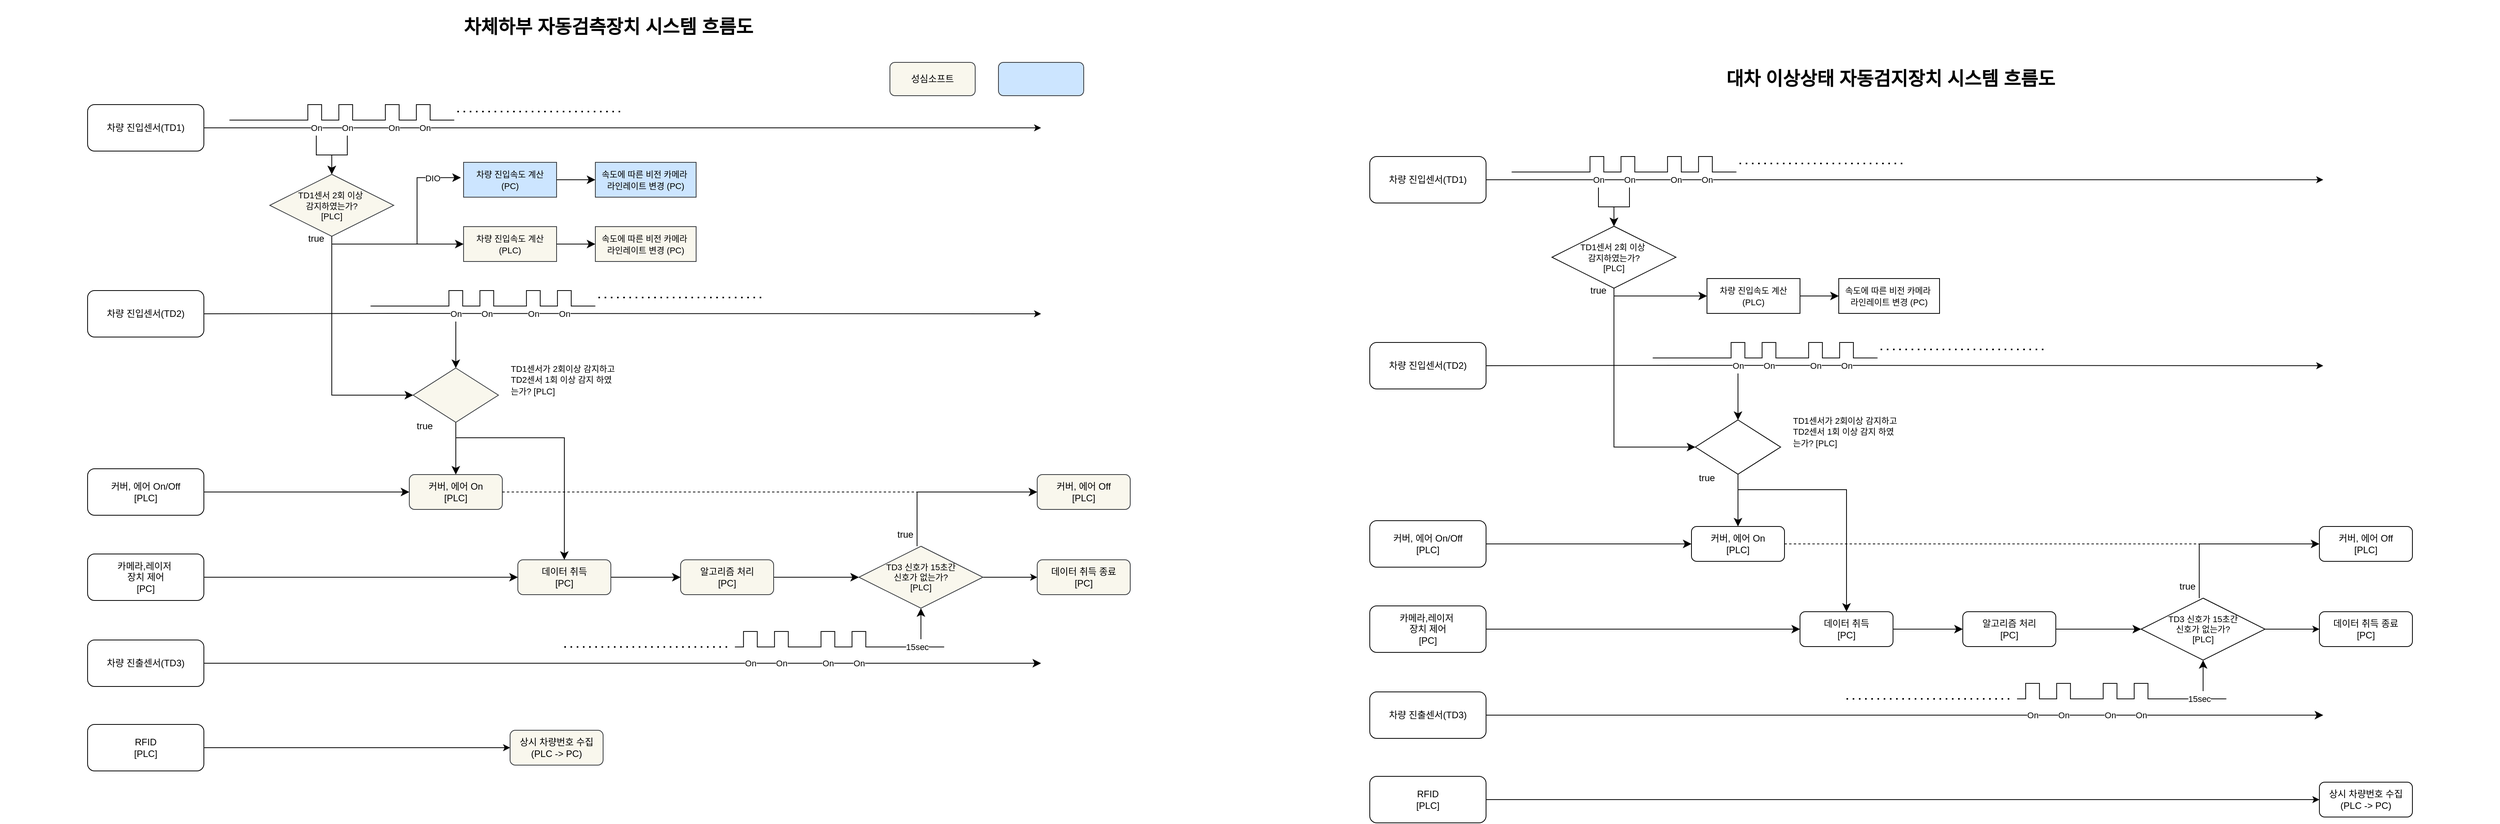 <mxfile version="24.1.0" type="github">
  <diagram id="C5RBs43oDa-KdzZeNtuy" name="Page-1">
    <mxGraphModel dx="4097" dy="2131" grid="1" gridSize="10" guides="1" tooltips="1" connect="1" arrows="1" fold="1" page="1" pageScale="1" pageWidth="1654" pageHeight="1169" math="0" shadow="0">
      <root>
        <mxCell id="WIyWlLk6GJQsqaUBKTNV-0" />
        <mxCell id="WIyWlLk6GJQsqaUBKTNV-1" parent="WIyWlLk6GJQsqaUBKTNV-0" />
        <mxCell id="d-SfqXELiStaK_II9taB-17" value="" style="endArrow=classic;html=1;rounded=0;exitX=1;exitY=0.5;exitDx=0;exitDy=0;" parent="WIyWlLk6GJQsqaUBKTNV-1" source="WIyWlLk6GJQsqaUBKTNV-3" edge="1">
          <mxGeometry relative="1" as="geometry">
            <mxPoint x="320" y="175" as="sourcePoint" />
            <mxPoint x="1385" y="185" as="targetPoint" />
            <Array as="points">
              <mxPoint x="540" y="185" />
            </Array>
          </mxGeometry>
        </mxCell>
        <mxCell id="d-SfqXELiStaK_II9taB-18" value="On" style="edgeLabel;resizable=0;html=1;;align=center;verticalAlign=middle;" parent="d-SfqXELiStaK_II9taB-17" connectable="0" vertex="1">
          <mxGeometry relative="1" as="geometry">
            <mxPoint x="-395" as="offset" />
          </mxGeometry>
        </mxCell>
        <mxCell id="od7EJ2l3Azk4Jus7VTNN-4" value="" style="pointerEvents=1;verticalLabelPosition=bottom;shadow=0;dashed=0;align=center;html=1;verticalAlign=top;shape=mxgraph.electrical.waveforms.pulse_1;" parent="WIyWlLk6GJQsqaUBKTNV-1" vertex="1">
          <mxGeometry x="428" y="155" width="40" height="20" as="geometry" />
        </mxCell>
        <mxCell id="od7EJ2l3Azk4Jus7VTNN-10" value="" style="pointerEvents=1;verticalLabelPosition=bottom;shadow=0;dashed=0;align=center;html=1;verticalAlign=top;shape=mxgraph.electrical.waveforms.pulse_1;" parent="WIyWlLk6GJQsqaUBKTNV-1" vertex="1">
          <mxGeometry x="468" y="155" width="40" height="20" as="geometry" />
        </mxCell>
        <mxCell id="od7EJ2l3Azk4Jus7VTNN-11" value="" style="pointerEvents=1;verticalLabelPosition=bottom;shadow=0;dashed=0;align=center;html=1;verticalAlign=top;shape=mxgraph.electrical.waveforms.pulse_1;" parent="WIyWlLk6GJQsqaUBKTNV-1" vertex="1">
          <mxGeometry x="528" y="155" width="40" height="20" as="geometry" />
        </mxCell>
        <mxCell id="od7EJ2l3Azk4Jus7VTNN-13" value="" style="endArrow=none;html=1;strokeWidth=1;rounded=0;" parent="WIyWlLk6GJQsqaUBKTNV-1" edge="1">
          <mxGeometry width="100" relative="1" as="geometry">
            <mxPoint x="508" y="175" as="sourcePoint" />
            <mxPoint x="528" y="175" as="targetPoint" />
          </mxGeometry>
        </mxCell>
        <mxCell id="od7EJ2l3Azk4Jus7VTNN-17" value="" style="pointerEvents=1;verticalLabelPosition=bottom;shadow=0;dashed=0;align=center;html=1;verticalAlign=top;shape=mxgraph.electrical.waveforms.pulse_1;" parent="WIyWlLk6GJQsqaUBKTNV-1" vertex="1">
          <mxGeometry x="568" y="155" width="40" height="20" as="geometry" />
        </mxCell>
        <mxCell id="od7EJ2l3Azk4Jus7VTNN-23" value="" style="endArrow=none;html=1;strokeWidth=1;rounded=0;" parent="WIyWlLk6GJQsqaUBKTNV-1" edge="1">
          <mxGeometry width="100" relative="1" as="geometry">
            <mxPoint x="608" y="175" as="sourcePoint" />
            <mxPoint x="628" y="175" as="targetPoint" />
          </mxGeometry>
        </mxCell>
        <mxCell id="od7EJ2l3Azk4Jus7VTNN-32" value="" style="endArrow=none;dashed=1;html=1;dashPattern=1 3;strokeWidth=2;rounded=0;" parent="WIyWlLk6GJQsqaUBKTNV-1" edge="1">
          <mxGeometry width="50" height="50" relative="1" as="geometry">
            <mxPoint x="632" y="164.05" as="sourcePoint" />
            <mxPoint x="842" y="164.05" as="targetPoint" />
          </mxGeometry>
        </mxCell>
        <mxCell id="od7EJ2l3Azk4Jus7VTNN-38" value="" style="endArrow=none;html=1;strokeWidth=1;rounded=0;" parent="WIyWlLk6GJQsqaUBKTNV-1" edge="1">
          <mxGeometry width="100" relative="1" as="geometry">
            <mxPoint x="338" y="175" as="sourcePoint" />
            <mxPoint x="428" y="175" as="targetPoint" />
          </mxGeometry>
        </mxCell>
        <mxCell id="od7EJ2l3Azk4Jus7VTNN-60" value="On" style="edgeLabel;resizable=0;html=1;;align=center;verticalAlign=middle;" parent="WIyWlLk6GJQsqaUBKTNV-1" connectable="0" vertex="1">
          <mxGeometry x="490.0" y="185" as="geometry" />
        </mxCell>
        <mxCell id="od7EJ2l3Azk4Jus7VTNN-70" value="" style="edgeStyle=elbowEdgeStyle;elbow=vertical;endArrow=classic;html=1;curved=0;rounded=0;endSize=8;startSize=8;entryX=0.5;entryY=0;entryDx=0;entryDy=0;" parent="WIyWlLk6GJQsqaUBKTNV-1" target="od7EJ2l3Azk4Jus7VTNN-61" edge="1">
          <mxGeometry width="50" height="50" relative="1" as="geometry">
            <mxPoint x="450" y="195" as="sourcePoint" />
            <mxPoint x="690" y="175" as="targetPoint" />
          </mxGeometry>
        </mxCell>
        <mxCell id="od7EJ2l3Azk4Jus7VTNN-75" value="" style="edgeStyle=elbowEdgeStyle;elbow=vertical;endArrow=classic;html=1;curved=0;rounded=0;endSize=8;startSize=8;entryX=0.5;entryY=0;entryDx=0;entryDy=0;" parent="WIyWlLk6GJQsqaUBKTNV-1" target="od7EJ2l3Azk4Jus7VTNN-61" edge="1">
          <mxGeometry width="50" height="50" relative="1" as="geometry">
            <mxPoint x="490" y="195" as="sourcePoint" />
            <mxPoint x="480" y="295" as="targetPoint" />
          </mxGeometry>
        </mxCell>
        <mxCell id="od7EJ2l3Azk4Jus7VTNN-61" value="&lt;font style=&quot;font-size: 11px;&quot;&gt;&lt;font style=&quot;font-size: 11px;&quot;&gt;TD1센서 2회 이상&lt;/font&gt;&lt;font style=&quot;font-size: 11px;&quot;&gt;&amp;nbsp;&lt;/font&gt;&lt;/font&gt;&lt;div style=&quot;font-size: 11px;&quot;&gt;&lt;font style=&quot;font-size: 11px;&quot;&gt;&lt;font style=&quot;font-size: 11px;&quot;&gt;감지하였는가?&lt;br&gt;[PLC]&lt;/font&gt;&lt;/font&gt;&lt;/div&gt;" style="rhombus;whiteSpace=wrap;html=1;fillColor=#f9f7ed;strokeColor=#36393d;" parent="WIyWlLk6GJQsqaUBKTNV-1" vertex="1">
          <mxGeometry x="390" y="245" width="160" height="80" as="geometry" />
        </mxCell>
        <mxCell id="od7EJ2l3Azk4Jus7VTNN-80" value="" style="edgeStyle=elbowEdgeStyle;elbow=horizontal;endArrow=classic;html=1;curved=0;rounded=0;endSize=8;startSize=8;exitX=0.5;exitY=1;exitDx=0;exitDy=0;entryX=0;entryY=0.5;entryDx=0;entryDy=0;" parent="WIyWlLk6GJQsqaUBKTNV-1" source="od7EJ2l3Azk4Jus7VTNN-61" target="od7EJ2l3Azk4Jus7VTNN-82" edge="1">
          <mxGeometry width="50" height="50" relative="1" as="geometry">
            <mxPoint x="465" y="325" as="sourcePoint" />
            <mxPoint x="530" y="535" as="targetPoint" />
            <Array as="points">
              <mxPoint x="470" y="365" />
            </Array>
          </mxGeometry>
        </mxCell>
        <mxCell id="aG1-ByMzvxCgiSfjzz7w-16" style="edgeStyle=none;curved=1;rounded=0;orthogonalLoop=1;jettySize=auto;html=1;entryX=0.5;entryY=0;entryDx=0;entryDy=0;fontSize=12;startSize=8;endSize=8;" parent="WIyWlLk6GJQsqaUBKTNV-1" source="od7EJ2l3Azk4Jus7VTNN-82" target="d-SfqXELiStaK_II9taB-22" edge="1">
          <mxGeometry relative="1" as="geometry" />
        </mxCell>
        <mxCell id="od7EJ2l3Azk4Jus7VTNN-82" value="" style="rhombus;whiteSpace=wrap;html=1;fontSize=11;fillColor=#f9f7ed;strokeColor=#36393d;" parent="WIyWlLk6GJQsqaUBKTNV-1" vertex="1">
          <mxGeometry x="575" y="495" width="110" height="70" as="geometry" />
        </mxCell>
        <mxCell id="od7EJ2l3Azk4Jus7VTNN-88" value="true" style="text;html=1;align=center;verticalAlign=middle;whiteSpace=wrap;rounded=0;" parent="WIyWlLk6GJQsqaUBKTNV-1" vertex="1">
          <mxGeometry x="420" y="312.5" width="60" height="30" as="geometry" />
        </mxCell>
        <mxCell id="aG1-ByMzvxCgiSfjzz7w-0" value="" style="endArrow=classic;html=1;rounded=0;fontSize=12;startSize=8;endSize=8;curved=1;entryX=0;entryY=0.5;entryDx=0;entryDy=0;" parent="WIyWlLk6GJQsqaUBKTNV-1" target="aG1-ByMzvxCgiSfjzz7w-1" edge="1">
          <mxGeometry width="50" height="50" relative="1" as="geometry">
            <mxPoint x="470" y="335" as="sourcePoint" />
            <mxPoint x="610" y="330" as="targetPoint" />
          </mxGeometry>
        </mxCell>
        <mxCell id="aG1-ByMzvxCgiSfjzz7w-1" value="&lt;font style=&quot;font-size: 11px;&quot;&gt;차량 진입속도 계산&lt;br&gt;(PLC)&lt;/font&gt;" style="rounded=0;whiteSpace=wrap;html=1;fillColor=#f9f7ed;strokeColor=#36393d;" parent="WIyWlLk6GJQsqaUBKTNV-1" vertex="1">
          <mxGeometry x="640" y="312.5" width="120" height="45" as="geometry" />
        </mxCell>
        <mxCell id="aG1-ByMzvxCgiSfjzz7w-6" value="" style="endArrow=classic;html=1;rounded=0;fontSize=12;startSize=8;endSize=8;curved=1;exitX=1;exitY=0.5;exitDx=0;exitDy=0;entryX=0;entryY=0.5;entryDx=0;entryDy=0;" parent="WIyWlLk6GJQsqaUBKTNV-1" source="aG1-ByMzvxCgiSfjzz7w-1" target="aG1-ByMzvxCgiSfjzz7w-7" edge="1">
          <mxGeometry width="50" height="50" relative="1" as="geometry">
            <mxPoint x="580" y="340" as="sourcePoint" />
            <mxPoint x="800" y="330" as="targetPoint" />
          </mxGeometry>
        </mxCell>
        <mxCell id="aG1-ByMzvxCgiSfjzz7w-7" value="&lt;font style=&quot;font-size: 11px;&quot;&gt;속도에 따른 비전 카메라&amp;nbsp;&lt;/font&gt;&lt;div&gt;&lt;font style=&quot;font-size: 11px;&quot;&gt;라인레이트 변경 (PC)&lt;/font&gt;&lt;/div&gt;" style="rounded=0;whiteSpace=wrap;html=1;fillColor=#f9f7ed;strokeColor=#36393d;" parent="WIyWlLk6GJQsqaUBKTNV-1" vertex="1">
          <mxGeometry x="810" y="312.5" width="130" height="45" as="geometry" />
        </mxCell>
        <mxCell id="aG1-ByMzvxCgiSfjzz7w-38" value="" style="edgeStyle=none;curved=1;rounded=0;orthogonalLoop=1;jettySize=auto;html=1;fontSize=12;startSize=8;endSize=8;" parent="WIyWlLk6GJQsqaUBKTNV-1" source="aG1-ByMzvxCgiSfjzz7w-30" target="aG1-ByMzvxCgiSfjzz7w-37" edge="1">
          <mxGeometry relative="1" as="geometry" />
        </mxCell>
        <mxCell id="aG1-ByMzvxCgiSfjzz7w-30" value="데이터 취득&lt;br&gt;[PC]" style="rounded=1;whiteSpace=wrap;html=1;fontSize=12;glass=0;strokeWidth=1;shadow=0;fillColor=#f9f7ed;strokeColor=#36393d;" parent="WIyWlLk6GJQsqaUBKTNV-1" vertex="1">
          <mxGeometry x="710" y="742.5" width="120" height="45" as="geometry" />
        </mxCell>
        <mxCell id="aG1-ByMzvxCgiSfjzz7w-31" value="" style="edgeStyle=none;curved=1;rounded=0;orthogonalLoop=1;jettySize=auto;html=1;fontSize=12;startSize=8;endSize=8;" parent="WIyWlLk6GJQsqaUBKTNV-1" source="aG1-ByMzvxCgiSfjzz7w-29" target="aG1-ByMzvxCgiSfjzz7w-30" edge="1">
          <mxGeometry relative="1" as="geometry" />
        </mxCell>
        <mxCell id="WIyWlLk6GJQsqaUBKTNV-3" value="차량 진입센서(TD1)" style="rounded=1;whiteSpace=wrap;html=1;fontSize=12;glass=0;strokeWidth=1;shadow=0;" parent="WIyWlLk6GJQsqaUBKTNV-1" vertex="1">
          <mxGeometry x="155" y="155" width="150" height="60" as="geometry" />
        </mxCell>
        <mxCell id="od7EJ2l3Azk4Jus7VTNN-0" value="차량 진입센서(TD2)" style="rounded=1;whiteSpace=wrap;html=1;fontSize=12;glass=0;strokeWidth=1;shadow=0;" parent="WIyWlLk6GJQsqaUBKTNV-1" vertex="1">
          <mxGeometry x="155" y="395" width="150" height="60" as="geometry" />
        </mxCell>
        <mxCell id="od7EJ2l3Azk4Jus7VTNN-36" value="" style="endArrow=classic;html=1;rounded=0;exitX=1;exitY=0.5;exitDx=0;exitDy=0;" parent="WIyWlLk6GJQsqaUBKTNV-1" edge="1" source="od7EJ2l3Azk4Jus7VTNN-0">
          <mxGeometry relative="1" as="geometry">
            <mxPoint x="310" y="425" as="sourcePoint" />
            <mxPoint x="1385" y="425" as="targetPoint" />
            <Array as="points">
              <mxPoint x="550" y="424.5" />
            </Array>
          </mxGeometry>
        </mxCell>
        <mxCell id="od7EJ2l3Azk4Jus7VTNN-37" value="On" style="edgeLabel;resizable=0;html=1;;align=center;verticalAlign=middle;" parent="od7EJ2l3Azk4Jus7VTNN-36" connectable="0" vertex="1">
          <mxGeometry relative="1" as="geometry">
            <mxPoint x="-215" as="offset" />
          </mxGeometry>
        </mxCell>
        <mxCell id="od7EJ2l3Azk4Jus7VTNN-47" value="" style="pointerEvents=1;verticalLabelPosition=bottom;shadow=0;dashed=0;align=center;html=1;verticalAlign=top;shape=mxgraph.electrical.waveforms.pulse_1;" parent="WIyWlLk6GJQsqaUBKTNV-1" vertex="1">
          <mxGeometry x="610" y="395" width="40" height="20" as="geometry" />
        </mxCell>
        <mxCell id="od7EJ2l3Azk4Jus7VTNN-48" value="" style="pointerEvents=1;verticalLabelPosition=bottom;shadow=0;dashed=0;align=center;html=1;verticalAlign=top;shape=mxgraph.electrical.waveforms.pulse_1;" parent="WIyWlLk6GJQsqaUBKTNV-1" vertex="1">
          <mxGeometry x="650" y="395" width="40" height="20" as="geometry" />
        </mxCell>
        <mxCell id="od7EJ2l3Azk4Jus7VTNN-49" value="" style="pointerEvents=1;verticalLabelPosition=bottom;shadow=0;dashed=0;align=center;html=1;verticalAlign=top;shape=mxgraph.electrical.waveforms.pulse_1;" parent="WIyWlLk6GJQsqaUBKTNV-1" vertex="1">
          <mxGeometry x="710" y="395" width="40" height="20" as="geometry" />
        </mxCell>
        <mxCell id="od7EJ2l3Azk4Jus7VTNN-50" value="" style="endArrow=none;html=1;strokeWidth=1;rounded=0;" parent="WIyWlLk6GJQsqaUBKTNV-1" edge="1">
          <mxGeometry width="100" relative="1" as="geometry">
            <mxPoint x="690" y="415" as="sourcePoint" />
            <mxPoint x="710" y="415" as="targetPoint" />
          </mxGeometry>
        </mxCell>
        <mxCell id="od7EJ2l3Azk4Jus7VTNN-51" value="" style="pointerEvents=1;verticalLabelPosition=bottom;shadow=0;dashed=0;align=center;html=1;verticalAlign=top;shape=mxgraph.electrical.waveforms.pulse_1;" parent="WIyWlLk6GJQsqaUBKTNV-1" vertex="1">
          <mxGeometry x="750" y="395" width="40" height="20" as="geometry" />
        </mxCell>
        <mxCell id="od7EJ2l3Azk4Jus7VTNN-52" value="" style="endArrow=none;html=1;strokeWidth=1;rounded=0;" parent="WIyWlLk6GJQsqaUBKTNV-1" edge="1">
          <mxGeometry width="100" relative="1" as="geometry">
            <mxPoint x="790" y="415" as="sourcePoint" />
            <mxPoint x="810" y="415" as="targetPoint" />
          </mxGeometry>
        </mxCell>
        <mxCell id="od7EJ2l3Azk4Jus7VTNN-53" value="" style="endArrow=none;dashed=1;html=1;dashPattern=1 3;strokeWidth=2;rounded=0;" parent="WIyWlLk6GJQsqaUBKTNV-1" edge="1">
          <mxGeometry width="50" height="50" relative="1" as="geometry">
            <mxPoint x="814" y="404.05" as="sourcePoint" />
            <mxPoint x="1024" y="404.05" as="targetPoint" />
          </mxGeometry>
        </mxCell>
        <mxCell id="aG1-ByMzvxCgiSfjzz7w-8" value="" style="endArrow=none;html=1;strokeWidth=1;rounded=0;" parent="WIyWlLk6GJQsqaUBKTNV-1" edge="1">
          <mxGeometry width="100" relative="1" as="geometry">
            <mxPoint x="520" y="415" as="sourcePoint" />
            <mxPoint x="610" y="415" as="targetPoint" />
          </mxGeometry>
        </mxCell>
        <mxCell id="aG1-ByMzvxCgiSfjzz7w-32" style="edgeStyle=none;curved=1;rounded=0;orthogonalLoop=1;jettySize=auto;html=1;exitX=0.5;exitY=0;exitDx=0;exitDy=0;fontSize=12;startSize=8;endSize=8;" parent="WIyWlLk6GJQsqaUBKTNV-1" source="od7EJ2l3Azk4Jus7VTNN-82" target="od7EJ2l3Azk4Jus7VTNN-82" edge="1">
          <mxGeometry relative="1" as="geometry" />
        </mxCell>
        <mxCell id="d-SfqXELiStaK_II9taB-22" value="커버, 에어 On&lt;div&gt;[PLC]&lt;/div&gt;" style="rounded=1;whiteSpace=wrap;html=1;fontSize=12;glass=0;strokeWidth=1;shadow=0;fillColor=#f9f7ed;strokeColor=#36393d;" parent="WIyWlLk6GJQsqaUBKTNV-1" vertex="1">
          <mxGeometry x="570" y="632.5" width="120" height="45" as="geometry" />
        </mxCell>
        <mxCell id="aG1-ByMzvxCgiSfjzz7w-27" style="edgeStyle=none;curved=1;rounded=0;orthogonalLoop=1;jettySize=auto;html=1;entryX=0;entryY=0.5;entryDx=0;entryDy=0;fontSize=12;startSize=8;endSize=8;" parent="WIyWlLk6GJQsqaUBKTNV-1" source="WIyWlLk6GJQsqaUBKTNV-11" target="d-SfqXELiStaK_II9taB-22" edge="1">
          <mxGeometry relative="1" as="geometry" />
        </mxCell>
        <mxCell id="WIyWlLk6GJQsqaUBKTNV-11" value="커버, 에어 On/Off&lt;br&gt;[PLC]" style="rounded=1;whiteSpace=wrap;html=1;fontSize=12;glass=0;strokeWidth=1;shadow=0;" parent="WIyWlLk6GJQsqaUBKTNV-1" vertex="1">
          <mxGeometry x="155" y="625" width="150" height="60" as="geometry" />
        </mxCell>
        <mxCell id="aG1-ByMzvxCgiSfjzz7w-28" value="true" style="text;html=1;align=center;verticalAlign=middle;whiteSpace=wrap;rounded=0;" parent="WIyWlLk6GJQsqaUBKTNV-1" vertex="1">
          <mxGeometry x="560" y="555" width="60" height="30" as="geometry" />
        </mxCell>
        <mxCell id="aG1-ByMzvxCgiSfjzz7w-29" value="카메라,레이저&amp;nbsp;&lt;div&gt;장치 제어&lt;br&gt;[PC]&lt;/div&gt;" style="rounded=1;whiteSpace=wrap;html=1;fontSize=12;glass=0;strokeWidth=1;shadow=0;" parent="WIyWlLk6GJQsqaUBKTNV-1" vertex="1">
          <mxGeometry x="155" y="735" width="150" height="60" as="geometry" />
        </mxCell>
        <mxCell id="d-SfqXELiStaK_II9taB-16" value="" style="edgeStyle=orthogonalEdgeStyle;rounded=0;orthogonalLoop=1;jettySize=auto;html=1;exitX=1;exitY=0.5;exitDx=0;exitDy=0;" parent="WIyWlLk6GJQsqaUBKTNV-1" source="d-SfqXELiStaK_II9taB-5" target="d-SfqXELiStaK_II9taB-15" edge="1">
          <mxGeometry relative="1" as="geometry" />
        </mxCell>
        <mxCell id="d-SfqXELiStaK_II9taB-5" value="RFID&lt;br&gt;[PLC]" style="rounded=1;whiteSpace=wrap;html=1;fontSize=12;glass=0;strokeWidth=1;shadow=0;" parent="WIyWlLk6GJQsqaUBKTNV-1" vertex="1">
          <mxGeometry x="155" y="955" width="150" height="60" as="geometry" />
        </mxCell>
        <mxCell id="d-SfqXELiStaK_II9taB-15" value="상시 차량번호 수집&lt;br&gt;(PLC -&amp;gt; PC)" style="rounded=1;whiteSpace=wrap;html=1;fontSize=12;glass=0;strokeWidth=1;shadow=0;fillColor=#f9f7ed;strokeColor=#36393d;" parent="WIyWlLk6GJQsqaUBKTNV-1" vertex="1">
          <mxGeometry x="700" y="962.5" width="120" height="45" as="geometry" />
        </mxCell>
        <mxCell id="aG1-ByMzvxCgiSfjzz7w-35" style="edgeStyle=none;curved=1;rounded=0;orthogonalLoop=1;jettySize=auto;html=1;entryX=0.5;entryY=0;entryDx=0;entryDy=0;fontSize=12;startSize=8;endSize=8;" parent="WIyWlLk6GJQsqaUBKTNV-1" target="od7EJ2l3Azk4Jus7VTNN-82" edge="1">
          <mxGeometry relative="1" as="geometry">
            <mxPoint x="630" y="435" as="sourcePoint" />
            <mxPoint x="680" y="620" as="targetPoint" />
          </mxGeometry>
        </mxCell>
        <mxCell id="aG1-ByMzvxCgiSfjzz7w-36" value="" style="edgeStyle=segmentEdgeStyle;endArrow=classic;html=1;curved=0;rounded=0;endSize=8;startSize=8;fontSize=12;entryX=0.5;entryY=0;entryDx=0;entryDy=0;" parent="WIyWlLk6GJQsqaUBKTNV-1" target="aG1-ByMzvxCgiSfjzz7w-30" edge="1">
          <mxGeometry width="50" height="50" relative="1" as="geometry">
            <mxPoint x="630" y="585" as="sourcePoint" />
            <mxPoint x="590" y="475" as="targetPoint" />
          </mxGeometry>
        </mxCell>
        <mxCell id="aG1-ByMzvxCgiSfjzz7w-39" style="edgeStyle=none;curved=1;rounded=0;orthogonalLoop=1;jettySize=auto;html=1;fontSize=12;startSize=8;endSize=8;entryX=0;entryY=0.5;entryDx=0;entryDy=0;" parent="WIyWlLk6GJQsqaUBKTNV-1" source="aG1-ByMzvxCgiSfjzz7w-37" target="aG1-ByMzvxCgiSfjzz7w-64" edge="1">
          <mxGeometry relative="1" as="geometry">
            <mxPoint x="1350" y="747.5" as="targetPoint" />
          </mxGeometry>
        </mxCell>
        <mxCell id="aG1-ByMzvxCgiSfjzz7w-37" value="알고리즘 처리&lt;br&gt;[PC]" style="rounded=1;whiteSpace=wrap;html=1;fontSize=12;glass=0;strokeWidth=1;shadow=0;fillColor=#f9f7ed;strokeColor=#36393d;" parent="WIyWlLk6GJQsqaUBKTNV-1" vertex="1">
          <mxGeometry x="920" y="742.5" width="120" height="45" as="geometry" />
        </mxCell>
        <mxCell id="aG1-ByMzvxCgiSfjzz7w-50" style="edgeStyle=none;curved=1;rounded=0;orthogonalLoop=1;jettySize=auto;html=1;fontSize=12;startSize=8;endSize=8;" parent="WIyWlLk6GJQsqaUBKTNV-1" source="aG1-ByMzvxCgiSfjzz7w-40" edge="1">
          <mxGeometry relative="1" as="geometry">
            <mxPoint x="1385" y="876" as="targetPoint" />
          </mxGeometry>
        </mxCell>
        <mxCell id="aG1-ByMzvxCgiSfjzz7w-40" value="차량 진출센서(TD3)" style="rounded=1;whiteSpace=wrap;html=1;fontSize=12;glass=0;strokeWidth=1;shadow=0;" parent="WIyWlLk6GJQsqaUBKTNV-1" vertex="1">
          <mxGeometry x="155" y="846.05" width="150" height="60" as="geometry" />
        </mxCell>
        <mxCell id="aG1-ByMzvxCgiSfjzz7w-41" value="" style="pointerEvents=1;verticalLabelPosition=bottom;shadow=0;dashed=0;align=center;html=1;verticalAlign=top;shape=mxgraph.electrical.waveforms.pulse_1;" parent="WIyWlLk6GJQsqaUBKTNV-1" vertex="1">
          <mxGeometry x="990" y="835" width="40" height="20" as="geometry" />
        </mxCell>
        <mxCell id="aG1-ByMzvxCgiSfjzz7w-42" value="" style="pointerEvents=1;verticalLabelPosition=bottom;shadow=0;dashed=0;align=center;html=1;verticalAlign=top;shape=mxgraph.electrical.waveforms.pulse_1;" parent="WIyWlLk6GJQsqaUBKTNV-1" vertex="1">
          <mxGeometry x="1090" y="835" width="40" height="20" as="geometry" />
        </mxCell>
        <mxCell id="aG1-ByMzvxCgiSfjzz7w-43" value="" style="endArrow=none;html=1;strokeWidth=1;rounded=0;" parent="WIyWlLk6GJQsqaUBKTNV-1" edge="1">
          <mxGeometry width="100" relative="1" as="geometry">
            <mxPoint x="1070" y="855" as="sourcePoint" />
            <mxPoint x="1090" y="855" as="targetPoint" />
          </mxGeometry>
        </mxCell>
        <mxCell id="aG1-ByMzvxCgiSfjzz7w-44" value="" style="pointerEvents=1;verticalLabelPosition=bottom;shadow=0;dashed=0;align=center;html=1;verticalAlign=top;shape=mxgraph.electrical.waveforms.pulse_1;" parent="WIyWlLk6GJQsqaUBKTNV-1" vertex="1">
          <mxGeometry x="1130" y="835" width="40" height="20" as="geometry" />
        </mxCell>
        <mxCell id="aG1-ByMzvxCgiSfjzz7w-45" value="" style="pointerEvents=1;verticalLabelPosition=bottom;shadow=0;dashed=0;align=center;html=1;verticalAlign=top;shape=mxgraph.electrical.waveforms.pulse_1;" parent="WIyWlLk6GJQsqaUBKTNV-1" vertex="1">
          <mxGeometry x="1030" y="835" width="40" height="20" as="geometry" />
        </mxCell>
        <mxCell id="aG1-ByMzvxCgiSfjzz7w-46" value="" style="endArrow=none;dashed=1;html=1;dashPattern=1 3;strokeWidth=2;rounded=0;" parent="WIyWlLk6GJQsqaUBKTNV-1" edge="1">
          <mxGeometry width="50" height="50" relative="1" as="geometry">
            <mxPoint x="770" y="855" as="sourcePoint" />
            <mxPoint x="980" y="855" as="targetPoint" />
          </mxGeometry>
        </mxCell>
        <mxCell id="aG1-ByMzvxCgiSfjzz7w-47" value="" style="endArrow=none;html=1;strokeWidth=1;rounded=0;" parent="WIyWlLk6GJQsqaUBKTNV-1" edge="1">
          <mxGeometry width="100" relative="1" as="geometry">
            <mxPoint x="1170" y="855" as="sourcePoint" />
            <mxPoint x="1260" y="855" as="targetPoint" />
          </mxGeometry>
        </mxCell>
        <mxCell id="aG1-ByMzvxCgiSfjzz7w-52" value="On" style="edgeLabel;resizable=0;html=1;;align=center;verticalAlign=middle;" parent="WIyWlLk6GJQsqaUBKTNV-1" connectable="0" vertex="1">
          <mxGeometry x="670.0" y="425" as="geometry" />
        </mxCell>
        <mxCell id="aG1-ByMzvxCgiSfjzz7w-53" value="On" style="edgeLabel;resizable=0;html=1;;align=center;verticalAlign=middle;" parent="WIyWlLk6GJQsqaUBKTNV-1" connectable="0" vertex="1">
          <mxGeometry x="730.0" y="425" as="geometry" />
        </mxCell>
        <mxCell id="aG1-ByMzvxCgiSfjzz7w-54" value="On" style="edgeLabel;resizable=0;html=1;;align=center;verticalAlign=middle;" parent="WIyWlLk6GJQsqaUBKTNV-1" connectable="0" vertex="1">
          <mxGeometry x="770.0" y="425" as="geometry" />
        </mxCell>
        <mxCell id="aG1-ByMzvxCgiSfjzz7w-55" value="On" style="edgeLabel;resizable=0;html=1;;align=center;verticalAlign=middle;" parent="WIyWlLk6GJQsqaUBKTNV-1" connectable="0" vertex="1">
          <mxGeometry x="550.0" y="185" as="geometry" />
        </mxCell>
        <mxCell id="aG1-ByMzvxCgiSfjzz7w-56" value="On" style="edgeLabel;resizable=0;html=1;;align=center;verticalAlign=middle;" parent="WIyWlLk6GJQsqaUBKTNV-1" connectable="0" vertex="1">
          <mxGeometry x="590.0" y="185" as="geometry" />
        </mxCell>
        <mxCell id="aG1-ByMzvxCgiSfjzz7w-57" value="On" style="edgeLabel;resizable=0;html=1;;align=center;verticalAlign=middle;" parent="WIyWlLk6GJQsqaUBKTNV-1" connectable="0" vertex="1">
          <mxGeometry x="1010.0" y="876.05" as="geometry" />
        </mxCell>
        <mxCell id="aG1-ByMzvxCgiSfjzz7w-58" value="On" style="edgeLabel;resizable=0;html=1;;align=center;verticalAlign=middle;" parent="WIyWlLk6GJQsqaUBKTNV-1" connectable="0" vertex="1">
          <mxGeometry x="1050.0" y="876.05" as="geometry" />
        </mxCell>
        <mxCell id="aG1-ByMzvxCgiSfjzz7w-59" value="On" style="edgeLabel;resizable=0;html=1;;align=center;verticalAlign=middle;" parent="WIyWlLk6GJQsqaUBKTNV-1" connectable="0" vertex="1">
          <mxGeometry x="1110.0" y="876.05" as="geometry" />
        </mxCell>
        <mxCell id="aG1-ByMzvxCgiSfjzz7w-60" value="On" style="edgeLabel;resizable=0;html=1;;align=center;verticalAlign=middle;" parent="WIyWlLk6GJQsqaUBKTNV-1" connectable="0" vertex="1">
          <mxGeometry x="1150.0" y="876.05" as="geometry" />
        </mxCell>
        <mxCell id="aG1-ByMzvxCgiSfjzz7w-61" style="edgeStyle=none;curved=1;rounded=0;orthogonalLoop=1;jettySize=auto;html=1;entryX=0.5;entryY=1;entryDx=0;entryDy=0;fontSize=12;startSize=8;endSize=8;" parent="WIyWlLk6GJQsqaUBKTNV-1" target="aG1-ByMzvxCgiSfjzz7w-64" edge="1">
          <mxGeometry relative="1" as="geometry">
            <mxPoint x="1230" y="845" as="sourcePoint" />
            <mxPoint x="1200" y="925" as="targetPoint" />
          </mxGeometry>
        </mxCell>
        <mxCell id="aG1-ByMzvxCgiSfjzz7w-62" value="15sec" style="edgeLabel;resizable=0;html=1;;align=center;verticalAlign=middle;" parent="WIyWlLk6GJQsqaUBKTNV-1" connectable="0" vertex="1">
          <mxGeometry x="1220.0" y="856.05" as="geometry">
            <mxPoint x="5" y="-1" as="offset" />
          </mxGeometry>
        </mxCell>
        <mxCell id="cbSMagl2letciNrbuSgI-8" value="" style="edgeStyle=orthogonalEdgeStyle;rounded=0;orthogonalLoop=1;jettySize=auto;html=1;" edge="1" parent="WIyWlLk6GJQsqaUBKTNV-1" source="aG1-ByMzvxCgiSfjzz7w-64" target="aG1-ByMzvxCgiSfjzz7w-68">
          <mxGeometry relative="1" as="geometry" />
        </mxCell>
        <mxCell id="aG1-ByMzvxCgiSfjzz7w-64" value="&lt;span style=&quot;font-size: 11px;&quot;&gt;TD3 신호가 15초간&lt;/span&gt;&lt;div&gt;&lt;span style=&quot;font-size: 11px;&quot;&gt;신호가 없는가?&lt;br style=&quot;font-size: 11px;&quot;&gt;[PLC]&lt;/span&gt;&lt;/div&gt;" style="rhombus;whiteSpace=wrap;html=1;fontSize=11;fillColor=#f9f7ed;strokeColor=#36393d;" parent="WIyWlLk6GJQsqaUBKTNV-1" vertex="1">
          <mxGeometry x="1150" y="725" width="160" height="80" as="geometry" />
        </mxCell>
        <mxCell id="aG1-ByMzvxCgiSfjzz7w-65" value="true" style="text;html=1;align=center;verticalAlign=middle;whiteSpace=wrap;rounded=0;" parent="WIyWlLk6GJQsqaUBKTNV-1" vertex="1">
          <mxGeometry x="1180" y="695" width="60" height="30" as="geometry" />
        </mxCell>
        <mxCell id="aG1-ByMzvxCgiSfjzz7w-68" value="데이터 취득 종료&lt;br&gt;[PC]" style="rounded=1;whiteSpace=wrap;html=1;fontSize=12;glass=0;strokeWidth=1;shadow=0;fillColor=#f9f7ed;strokeColor=#36393d;" parent="WIyWlLk6GJQsqaUBKTNV-1" vertex="1">
          <mxGeometry x="1380" y="742.5" width="120" height="45" as="geometry" />
        </mxCell>
        <mxCell id="aG1-ByMzvxCgiSfjzz7w-73" value="커버, 에어 Off&lt;div&gt;[PLC]&lt;/div&gt;" style="rounded=1;whiteSpace=wrap;html=1;fontSize=12;glass=0;strokeWidth=1;shadow=0;fillColor=#f9f7ed;strokeColor=#36393d;" parent="WIyWlLk6GJQsqaUBKTNV-1" vertex="1">
          <mxGeometry x="1380" y="632.5" width="120" height="45" as="geometry" />
        </mxCell>
        <mxCell id="cbSMagl2letciNrbuSgI-2" value="&lt;font style=&quot;font-size: 11px; text-align: center;&quot;&gt;TD1센서가 2회이상 감지하고TD2센서 1회 이상&amp;nbsp;&lt;/font&gt;&lt;span style=&quot;font-size: 11px; text-align: center; background-color: initial;&quot;&gt;감지 하였는가?&amp;nbsp;&lt;/span&gt;&lt;span style=&quot;background-color: initial; font-size: 11px; text-align: center;&quot;&gt;[PLC]&lt;/span&gt;" style="text;strokeColor=none;fillColor=none;align=left;verticalAlign=middle;spacingLeft=4;spacingRight=4;overflow=hidden;points=[[0,0.5],[1,0.5]];portConstraint=eastwest;rotatable=0;whiteSpace=wrap;html=1;" vertex="1" parent="WIyWlLk6GJQsqaUBKTNV-1">
          <mxGeometry x="695" y="485" width="150" height="50" as="geometry" />
        </mxCell>
        <mxCell id="cbSMagl2letciNrbuSgI-14" value="&lt;font style=&quot;font-size: 24px;&quot;&gt;&lt;b&gt;차체하부 자동검측장치 시스템 흐름도&lt;/b&gt;&lt;/font&gt;" style="text;html=1;align=center;verticalAlign=middle;whiteSpace=wrap;rounded=0;" vertex="1" parent="WIyWlLk6GJQsqaUBKTNV-1">
          <mxGeometry x="42" y="20" width="1570" height="70" as="geometry" />
        </mxCell>
        <mxCell id="cbSMagl2letciNrbuSgI-16" value="" style="edgeStyle=segmentEdgeStyle;endArrow=classic;html=1;curved=0;rounded=0;endSize=8;startSize=8;entryX=0;entryY=0.5;entryDx=0;entryDy=0;exitX=0.75;exitY=1;exitDx=0;exitDy=0;" edge="1" parent="WIyWlLk6GJQsqaUBKTNV-1" source="aG1-ByMzvxCgiSfjzz7w-65" target="aG1-ByMzvxCgiSfjzz7w-73">
          <mxGeometry width="50" height="50" relative="1" as="geometry">
            <mxPoint x="1030" y="660" as="sourcePoint" />
            <mxPoint x="1080" y="610" as="targetPoint" />
            <Array as="points">
              <mxPoint x="1225" y="655" />
            </Array>
          </mxGeometry>
        </mxCell>
        <mxCell id="cbSMagl2letciNrbuSgI-19" value="" style="endArrow=none;dashed=1;html=1;rounded=0;exitX=1;exitY=0.5;exitDx=0;exitDy=0;" edge="1" parent="WIyWlLk6GJQsqaUBKTNV-1" source="d-SfqXELiStaK_II9taB-22">
          <mxGeometry width="50" height="50" relative="1" as="geometry">
            <mxPoint x="960" y="640" as="sourcePoint" />
            <mxPoint x="1230" y="655" as="targetPoint" />
          </mxGeometry>
        </mxCell>
        <mxCell id="cbSMagl2letciNrbuSgI-87" value="" style="endArrow=classic;html=1;rounded=0;exitX=1;exitY=0.5;exitDx=0;exitDy=0;" edge="1" parent="WIyWlLk6GJQsqaUBKTNV-1" source="cbSMagl2letciNrbuSgI-112">
          <mxGeometry relative="1" as="geometry">
            <mxPoint x="1974" y="242" as="sourcePoint" />
            <mxPoint x="3039" y="252" as="targetPoint" />
            <Array as="points">
              <mxPoint x="2194" y="252" />
            </Array>
          </mxGeometry>
        </mxCell>
        <mxCell id="cbSMagl2letciNrbuSgI-88" value="On" style="edgeLabel;resizable=0;html=1;;align=center;verticalAlign=middle;" connectable="0" vertex="1" parent="cbSMagl2letciNrbuSgI-87">
          <mxGeometry relative="1" as="geometry">
            <mxPoint x="-395" as="offset" />
          </mxGeometry>
        </mxCell>
        <mxCell id="cbSMagl2letciNrbuSgI-89" value="" style="pointerEvents=1;verticalLabelPosition=bottom;shadow=0;dashed=0;align=center;html=1;verticalAlign=top;shape=mxgraph.electrical.waveforms.pulse_1;" vertex="1" parent="WIyWlLk6GJQsqaUBKTNV-1">
          <mxGeometry x="2082" y="222" width="40" height="20" as="geometry" />
        </mxCell>
        <mxCell id="cbSMagl2letciNrbuSgI-90" value="" style="pointerEvents=1;verticalLabelPosition=bottom;shadow=0;dashed=0;align=center;html=1;verticalAlign=top;shape=mxgraph.electrical.waveforms.pulse_1;" vertex="1" parent="WIyWlLk6GJQsqaUBKTNV-1">
          <mxGeometry x="2122" y="222" width="40" height="20" as="geometry" />
        </mxCell>
        <mxCell id="cbSMagl2letciNrbuSgI-91" value="" style="pointerEvents=1;verticalLabelPosition=bottom;shadow=0;dashed=0;align=center;html=1;verticalAlign=top;shape=mxgraph.electrical.waveforms.pulse_1;" vertex="1" parent="WIyWlLk6GJQsqaUBKTNV-1">
          <mxGeometry x="2182" y="222" width="40" height="20" as="geometry" />
        </mxCell>
        <mxCell id="cbSMagl2letciNrbuSgI-92" value="" style="endArrow=none;html=1;strokeWidth=1;rounded=0;" edge="1" parent="WIyWlLk6GJQsqaUBKTNV-1">
          <mxGeometry width="100" relative="1" as="geometry">
            <mxPoint x="2162" y="242" as="sourcePoint" />
            <mxPoint x="2182" y="242" as="targetPoint" />
          </mxGeometry>
        </mxCell>
        <mxCell id="cbSMagl2letciNrbuSgI-93" value="" style="pointerEvents=1;verticalLabelPosition=bottom;shadow=0;dashed=0;align=center;html=1;verticalAlign=top;shape=mxgraph.electrical.waveforms.pulse_1;" vertex="1" parent="WIyWlLk6GJQsqaUBKTNV-1">
          <mxGeometry x="2222" y="222" width="40" height="20" as="geometry" />
        </mxCell>
        <mxCell id="cbSMagl2letciNrbuSgI-94" value="" style="endArrow=none;html=1;strokeWidth=1;rounded=0;" edge="1" parent="WIyWlLk6GJQsqaUBKTNV-1">
          <mxGeometry width="100" relative="1" as="geometry">
            <mxPoint x="2262" y="242" as="sourcePoint" />
            <mxPoint x="2282" y="242" as="targetPoint" />
          </mxGeometry>
        </mxCell>
        <mxCell id="cbSMagl2letciNrbuSgI-95" value="" style="endArrow=none;dashed=1;html=1;dashPattern=1 3;strokeWidth=2;rounded=0;" edge="1" parent="WIyWlLk6GJQsqaUBKTNV-1">
          <mxGeometry width="50" height="50" relative="1" as="geometry">
            <mxPoint x="2286" y="231.05" as="sourcePoint" />
            <mxPoint x="2496" y="231.05" as="targetPoint" />
          </mxGeometry>
        </mxCell>
        <mxCell id="cbSMagl2letciNrbuSgI-96" value="" style="endArrow=none;html=1;strokeWidth=1;rounded=0;" edge="1" parent="WIyWlLk6GJQsqaUBKTNV-1">
          <mxGeometry width="100" relative="1" as="geometry">
            <mxPoint x="1992" y="242" as="sourcePoint" />
            <mxPoint x="2082" y="242" as="targetPoint" />
          </mxGeometry>
        </mxCell>
        <mxCell id="cbSMagl2letciNrbuSgI-97" value="On" style="edgeLabel;resizable=0;html=1;;align=center;verticalAlign=middle;" connectable="0" vertex="1" parent="WIyWlLk6GJQsqaUBKTNV-1">
          <mxGeometry x="2144.0" y="252" as="geometry" />
        </mxCell>
        <mxCell id="cbSMagl2letciNrbuSgI-98" value="" style="edgeStyle=elbowEdgeStyle;elbow=vertical;endArrow=classic;html=1;curved=0;rounded=0;endSize=8;startSize=8;entryX=0.5;entryY=0;entryDx=0;entryDy=0;" edge="1" parent="WIyWlLk6GJQsqaUBKTNV-1" target="cbSMagl2letciNrbuSgI-100">
          <mxGeometry width="50" height="50" relative="1" as="geometry">
            <mxPoint x="2104" y="262" as="sourcePoint" />
            <mxPoint x="2344" y="242" as="targetPoint" />
          </mxGeometry>
        </mxCell>
        <mxCell id="cbSMagl2letciNrbuSgI-99" value="" style="edgeStyle=elbowEdgeStyle;elbow=vertical;endArrow=classic;html=1;curved=0;rounded=0;endSize=8;startSize=8;entryX=0.5;entryY=0;entryDx=0;entryDy=0;" edge="1" parent="WIyWlLk6GJQsqaUBKTNV-1" target="cbSMagl2letciNrbuSgI-100">
          <mxGeometry width="50" height="50" relative="1" as="geometry">
            <mxPoint x="2144" y="262" as="sourcePoint" />
            <mxPoint x="2134" y="362" as="targetPoint" />
          </mxGeometry>
        </mxCell>
        <mxCell id="cbSMagl2letciNrbuSgI-100" value="&lt;font style=&quot;font-size: 11px;&quot;&gt;&lt;font style=&quot;font-size: 11px;&quot;&gt;TD1센서 2회 이상&lt;/font&gt;&lt;font style=&quot;font-size: 11px;&quot;&gt;&amp;nbsp;&lt;/font&gt;&lt;/font&gt;&lt;div style=&quot;font-size: 11px;&quot;&gt;&lt;font style=&quot;font-size: 11px;&quot;&gt;&lt;font style=&quot;font-size: 11px;&quot;&gt;감지하였는가?&lt;br&gt;[PLC]&lt;/font&gt;&lt;/font&gt;&lt;/div&gt;" style="rhombus;whiteSpace=wrap;html=1;" vertex="1" parent="WIyWlLk6GJQsqaUBKTNV-1">
          <mxGeometry x="2044" y="312" width="160" height="80" as="geometry" />
        </mxCell>
        <mxCell id="cbSMagl2letciNrbuSgI-101" value="" style="edgeStyle=elbowEdgeStyle;elbow=horizontal;endArrow=classic;html=1;curved=0;rounded=0;endSize=8;startSize=8;exitX=0.5;exitY=1;exitDx=0;exitDy=0;entryX=0;entryY=0.5;entryDx=0;entryDy=0;" edge="1" parent="WIyWlLk6GJQsqaUBKTNV-1" source="cbSMagl2letciNrbuSgI-100" target="cbSMagl2letciNrbuSgI-103">
          <mxGeometry width="50" height="50" relative="1" as="geometry">
            <mxPoint x="2119" y="392" as="sourcePoint" />
            <mxPoint x="2184" y="602" as="targetPoint" />
            <Array as="points">
              <mxPoint x="2124" y="432" />
            </Array>
          </mxGeometry>
        </mxCell>
        <mxCell id="cbSMagl2letciNrbuSgI-102" style="edgeStyle=none;curved=1;rounded=0;orthogonalLoop=1;jettySize=auto;html=1;entryX=0.5;entryY=0;entryDx=0;entryDy=0;fontSize=12;startSize=8;endSize=8;" edge="1" parent="WIyWlLk6GJQsqaUBKTNV-1" source="cbSMagl2letciNrbuSgI-103" target="cbSMagl2letciNrbuSgI-125">
          <mxGeometry relative="1" as="geometry" />
        </mxCell>
        <mxCell id="cbSMagl2letciNrbuSgI-103" value="" style="rhombus;whiteSpace=wrap;html=1;fontSize=11;" vertex="1" parent="WIyWlLk6GJQsqaUBKTNV-1">
          <mxGeometry x="2229" y="562" width="110" height="70" as="geometry" />
        </mxCell>
        <mxCell id="cbSMagl2letciNrbuSgI-104" value="true" style="text;html=1;align=center;verticalAlign=middle;whiteSpace=wrap;rounded=0;" vertex="1" parent="WIyWlLk6GJQsqaUBKTNV-1">
          <mxGeometry x="2074" y="379.5" width="60" height="30" as="geometry" />
        </mxCell>
        <mxCell id="cbSMagl2letciNrbuSgI-105" value="" style="endArrow=classic;html=1;rounded=0;fontSize=12;startSize=8;endSize=8;curved=1;entryX=0;entryY=0.5;entryDx=0;entryDy=0;" edge="1" parent="WIyWlLk6GJQsqaUBKTNV-1" target="cbSMagl2letciNrbuSgI-106">
          <mxGeometry width="50" height="50" relative="1" as="geometry">
            <mxPoint x="2124" y="402" as="sourcePoint" />
            <mxPoint x="2264" y="397" as="targetPoint" />
          </mxGeometry>
        </mxCell>
        <mxCell id="cbSMagl2letciNrbuSgI-106" value="&lt;font style=&quot;font-size: 11px;&quot;&gt;차량 진입속도 계산&lt;br&gt;(PLC)&lt;/font&gt;" style="rounded=0;whiteSpace=wrap;html=1;" vertex="1" parent="WIyWlLk6GJQsqaUBKTNV-1">
          <mxGeometry x="2244" y="379.5" width="120" height="45" as="geometry" />
        </mxCell>
        <mxCell id="cbSMagl2letciNrbuSgI-107" value="" style="endArrow=classic;html=1;rounded=0;fontSize=12;startSize=8;endSize=8;curved=1;exitX=1;exitY=0.5;exitDx=0;exitDy=0;entryX=0;entryY=0.5;entryDx=0;entryDy=0;" edge="1" parent="WIyWlLk6GJQsqaUBKTNV-1" source="cbSMagl2letciNrbuSgI-106" target="cbSMagl2letciNrbuSgI-108">
          <mxGeometry width="50" height="50" relative="1" as="geometry">
            <mxPoint x="2184" y="407" as="sourcePoint" />
            <mxPoint x="2404" y="397" as="targetPoint" />
          </mxGeometry>
        </mxCell>
        <mxCell id="cbSMagl2letciNrbuSgI-108" value="&lt;font style=&quot;font-size: 11px;&quot;&gt;속도에 따른 비전 카메라&amp;nbsp;&lt;/font&gt;&lt;div&gt;&lt;font style=&quot;font-size: 11px;&quot;&gt;라인레이트 변경 (PC)&lt;/font&gt;&lt;/div&gt;" style="rounded=0;whiteSpace=wrap;html=1;" vertex="1" parent="WIyWlLk6GJQsqaUBKTNV-1">
          <mxGeometry x="2414" y="379.5" width="130" height="45" as="geometry" />
        </mxCell>
        <mxCell id="cbSMagl2letciNrbuSgI-109" value="" style="edgeStyle=none;curved=1;rounded=0;orthogonalLoop=1;jettySize=auto;html=1;fontSize=12;startSize=8;endSize=8;" edge="1" parent="WIyWlLk6GJQsqaUBKTNV-1" source="cbSMagl2letciNrbuSgI-110" target="cbSMagl2letciNrbuSgI-136">
          <mxGeometry relative="1" as="geometry" />
        </mxCell>
        <mxCell id="cbSMagl2letciNrbuSgI-110" value="데이터 취득&lt;br&gt;[PC]" style="rounded=1;whiteSpace=wrap;html=1;fontSize=12;glass=0;strokeWidth=1;shadow=0;" vertex="1" parent="WIyWlLk6GJQsqaUBKTNV-1">
          <mxGeometry x="2364" y="809.5" width="120" height="45" as="geometry" />
        </mxCell>
        <mxCell id="cbSMagl2letciNrbuSgI-111" value="" style="edgeStyle=none;curved=1;rounded=0;orthogonalLoop=1;jettySize=auto;html=1;fontSize=12;startSize=8;endSize=8;" edge="1" parent="WIyWlLk6GJQsqaUBKTNV-1" source="cbSMagl2letciNrbuSgI-129" target="cbSMagl2letciNrbuSgI-110">
          <mxGeometry relative="1" as="geometry" />
        </mxCell>
        <mxCell id="cbSMagl2letciNrbuSgI-112" value="차량 진입센서(TD1)" style="rounded=1;whiteSpace=wrap;html=1;fontSize=12;glass=0;strokeWidth=1;shadow=0;" vertex="1" parent="WIyWlLk6GJQsqaUBKTNV-1">
          <mxGeometry x="1809" y="222" width="150" height="60" as="geometry" />
        </mxCell>
        <mxCell id="cbSMagl2letciNrbuSgI-113" value="차량 진입센서(TD2)" style="rounded=1;whiteSpace=wrap;html=1;fontSize=12;glass=0;strokeWidth=1;shadow=0;" vertex="1" parent="WIyWlLk6GJQsqaUBKTNV-1">
          <mxGeometry x="1809" y="462" width="150" height="60" as="geometry" />
        </mxCell>
        <mxCell id="cbSMagl2letciNrbuSgI-114" value="" style="endArrow=classic;html=1;rounded=0;exitX=1;exitY=0.5;exitDx=0;exitDy=0;" edge="1" parent="WIyWlLk6GJQsqaUBKTNV-1" source="cbSMagl2letciNrbuSgI-113">
          <mxGeometry relative="1" as="geometry">
            <mxPoint x="1964" y="492" as="sourcePoint" />
            <mxPoint x="3039" y="492" as="targetPoint" />
            <Array as="points">
              <mxPoint x="2204" y="491.5" />
            </Array>
          </mxGeometry>
        </mxCell>
        <mxCell id="cbSMagl2letciNrbuSgI-115" value="On" style="edgeLabel;resizable=0;html=1;;align=center;verticalAlign=middle;" connectable="0" vertex="1" parent="cbSMagl2letciNrbuSgI-114">
          <mxGeometry relative="1" as="geometry">
            <mxPoint x="-215" as="offset" />
          </mxGeometry>
        </mxCell>
        <mxCell id="cbSMagl2letciNrbuSgI-116" value="" style="pointerEvents=1;verticalLabelPosition=bottom;shadow=0;dashed=0;align=center;html=1;verticalAlign=top;shape=mxgraph.electrical.waveforms.pulse_1;" vertex="1" parent="WIyWlLk6GJQsqaUBKTNV-1">
          <mxGeometry x="2264" y="462" width="40" height="20" as="geometry" />
        </mxCell>
        <mxCell id="cbSMagl2letciNrbuSgI-117" value="" style="pointerEvents=1;verticalLabelPosition=bottom;shadow=0;dashed=0;align=center;html=1;verticalAlign=top;shape=mxgraph.electrical.waveforms.pulse_1;" vertex="1" parent="WIyWlLk6GJQsqaUBKTNV-1">
          <mxGeometry x="2304" y="462" width="40" height="20" as="geometry" />
        </mxCell>
        <mxCell id="cbSMagl2letciNrbuSgI-118" value="" style="pointerEvents=1;verticalLabelPosition=bottom;shadow=0;dashed=0;align=center;html=1;verticalAlign=top;shape=mxgraph.electrical.waveforms.pulse_1;" vertex="1" parent="WIyWlLk6GJQsqaUBKTNV-1">
          <mxGeometry x="2364" y="462" width="40" height="20" as="geometry" />
        </mxCell>
        <mxCell id="cbSMagl2letciNrbuSgI-119" value="" style="endArrow=none;html=1;strokeWidth=1;rounded=0;" edge="1" parent="WIyWlLk6GJQsqaUBKTNV-1">
          <mxGeometry width="100" relative="1" as="geometry">
            <mxPoint x="2344" y="482" as="sourcePoint" />
            <mxPoint x="2364" y="482" as="targetPoint" />
          </mxGeometry>
        </mxCell>
        <mxCell id="cbSMagl2letciNrbuSgI-120" value="" style="pointerEvents=1;verticalLabelPosition=bottom;shadow=0;dashed=0;align=center;html=1;verticalAlign=top;shape=mxgraph.electrical.waveforms.pulse_1;" vertex="1" parent="WIyWlLk6GJQsqaUBKTNV-1">
          <mxGeometry x="2404" y="462" width="40" height="20" as="geometry" />
        </mxCell>
        <mxCell id="cbSMagl2letciNrbuSgI-121" value="" style="endArrow=none;html=1;strokeWidth=1;rounded=0;" edge="1" parent="WIyWlLk6GJQsqaUBKTNV-1">
          <mxGeometry width="100" relative="1" as="geometry">
            <mxPoint x="2444" y="482" as="sourcePoint" />
            <mxPoint x="2464" y="482" as="targetPoint" />
          </mxGeometry>
        </mxCell>
        <mxCell id="cbSMagl2letciNrbuSgI-122" value="" style="endArrow=none;dashed=1;html=1;dashPattern=1 3;strokeWidth=2;rounded=0;" edge="1" parent="WIyWlLk6GJQsqaUBKTNV-1">
          <mxGeometry width="50" height="50" relative="1" as="geometry">
            <mxPoint x="2468" y="471.05" as="sourcePoint" />
            <mxPoint x="2678" y="471.05" as="targetPoint" />
          </mxGeometry>
        </mxCell>
        <mxCell id="cbSMagl2letciNrbuSgI-123" value="" style="endArrow=none;html=1;strokeWidth=1;rounded=0;" edge="1" parent="WIyWlLk6GJQsqaUBKTNV-1">
          <mxGeometry width="100" relative="1" as="geometry">
            <mxPoint x="2174" y="482" as="sourcePoint" />
            <mxPoint x="2264" y="482" as="targetPoint" />
          </mxGeometry>
        </mxCell>
        <mxCell id="cbSMagl2letciNrbuSgI-124" style="edgeStyle=none;curved=1;rounded=0;orthogonalLoop=1;jettySize=auto;html=1;exitX=0.5;exitY=0;exitDx=0;exitDy=0;fontSize=12;startSize=8;endSize=8;" edge="1" parent="WIyWlLk6GJQsqaUBKTNV-1" source="cbSMagl2letciNrbuSgI-103" target="cbSMagl2letciNrbuSgI-103">
          <mxGeometry relative="1" as="geometry" />
        </mxCell>
        <mxCell id="cbSMagl2letciNrbuSgI-125" value="커버, 에어 On&lt;div&gt;[PLC]&lt;/div&gt;" style="rounded=1;whiteSpace=wrap;html=1;fontSize=12;glass=0;strokeWidth=1;shadow=0;" vertex="1" parent="WIyWlLk6GJQsqaUBKTNV-1">
          <mxGeometry x="2224" y="699.5" width="120" height="45" as="geometry" />
        </mxCell>
        <mxCell id="cbSMagl2letciNrbuSgI-126" style="edgeStyle=none;curved=1;rounded=0;orthogonalLoop=1;jettySize=auto;html=1;entryX=0;entryY=0.5;entryDx=0;entryDy=0;fontSize=12;startSize=8;endSize=8;" edge="1" parent="WIyWlLk6GJQsqaUBKTNV-1" source="cbSMagl2letciNrbuSgI-127" target="cbSMagl2letciNrbuSgI-125">
          <mxGeometry relative="1" as="geometry" />
        </mxCell>
        <mxCell id="cbSMagl2letciNrbuSgI-127" value="커버, 에어 On/Off&lt;br&gt;[PLC]" style="rounded=1;whiteSpace=wrap;html=1;fontSize=12;glass=0;strokeWidth=1;shadow=0;" vertex="1" parent="WIyWlLk6GJQsqaUBKTNV-1">
          <mxGeometry x="1809" y="692" width="150" height="60" as="geometry" />
        </mxCell>
        <mxCell id="cbSMagl2letciNrbuSgI-128" value="true" style="text;html=1;align=center;verticalAlign=middle;whiteSpace=wrap;rounded=0;" vertex="1" parent="WIyWlLk6GJQsqaUBKTNV-1">
          <mxGeometry x="2214" y="622" width="60" height="30" as="geometry" />
        </mxCell>
        <mxCell id="cbSMagl2letciNrbuSgI-129" value="카메라,레이저&amp;nbsp;&lt;div&gt;장치 제어&lt;br&gt;[PC]&lt;/div&gt;" style="rounded=1;whiteSpace=wrap;html=1;fontSize=12;glass=0;strokeWidth=1;shadow=0;" vertex="1" parent="WIyWlLk6GJQsqaUBKTNV-1">
          <mxGeometry x="1809" y="802" width="150" height="60" as="geometry" />
        </mxCell>
        <mxCell id="cbSMagl2letciNrbuSgI-130" value="" style="edgeStyle=orthogonalEdgeStyle;rounded=0;orthogonalLoop=1;jettySize=auto;html=1;exitX=1;exitY=0.5;exitDx=0;exitDy=0;" edge="1" parent="WIyWlLk6GJQsqaUBKTNV-1" source="cbSMagl2letciNrbuSgI-131" target="cbSMagl2letciNrbuSgI-132">
          <mxGeometry relative="1" as="geometry" />
        </mxCell>
        <mxCell id="cbSMagl2letciNrbuSgI-131" value="RFID&lt;br&gt;[PLC]" style="rounded=1;whiteSpace=wrap;html=1;fontSize=12;glass=0;strokeWidth=1;shadow=0;" vertex="1" parent="WIyWlLk6GJQsqaUBKTNV-1">
          <mxGeometry x="1809" y="1022" width="150" height="60" as="geometry" />
        </mxCell>
        <mxCell id="cbSMagl2letciNrbuSgI-132" value="상시 차량번호 수집&lt;br&gt;(PLC -&amp;gt; PC)" style="rounded=1;whiteSpace=wrap;html=1;fontSize=12;glass=0;strokeWidth=1;shadow=0;" vertex="1" parent="WIyWlLk6GJQsqaUBKTNV-1">
          <mxGeometry x="3034" y="1029.5" width="120" height="45" as="geometry" />
        </mxCell>
        <mxCell id="cbSMagl2letciNrbuSgI-133" style="edgeStyle=none;curved=1;rounded=0;orthogonalLoop=1;jettySize=auto;html=1;entryX=0.5;entryY=0;entryDx=0;entryDy=0;fontSize=12;startSize=8;endSize=8;" edge="1" parent="WIyWlLk6GJQsqaUBKTNV-1" target="cbSMagl2letciNrbuSgI-103">
          <mxGeometry relative="1" as="geometry">
            <mxPoint x="2284" y="502" as="sourcePoint" />
            <mxPoint x="2334" y="687" as="targetPoint" />
          </mxGeometry>
        </mxCell>
        <mxCell id="cbSMagl2letciNrbuSgI-134" value="" style="edgeStyle=segmentEdgeStyle;endArrow=classic;html=1;curved=0;rounded=0;endSize=8;startSize=8;fontSize=12;entryX=0.5;entryY=0;entryDx=0;entryDy=0;" edge="1" parent="WIyWlLk6GJQsqaUBKTNV-1" target="cbSMagl2letciNrbuSgI-110">
          <mxGeometry width="50" height="50" relative="1" as="geometry">
            <mxPoint x="2284" y="652" as="sourcePoint" />
            <mxPoint x="2244" y="542" as="targetPoint" />
          </mxGeometry>
        </mxCell>
        <mxCell id="cbSMagl2letciNrbuSgI-135" style="edgeStyle=none;curved=1;rounded=0;orthogonalLoop=1;jettySize=auto;html=1;fontSize=12;startSize=8;endSize=8;entryX=0;entryY=0.5;entryDx=0;entryDy=0;" edge="1" parent="WIyWlLk6GJQsqaUBKTNV-1" source="cbSMagl2letciNrbuSgI-136" target="cbSMagl2letciNrbuSgI-158">
          <mxGeometry relative="1" as="geometry">
            <mxPoint x="3004" y="814.5" as="targetPoint" />
          </mxGeometry>
        </mxCell>
        <mxCell id="cbSMagl2letciNrbuSgI-136" value="알고리즘 처리&lt;br&gt;[PC]" style="rounded=1;whiteSpace=wrap;html=1;fontSize=12;glass=0;strokeWidth=1;shadow=0;" vertex="1" parent="WIyWlLk6GJQsqaUBKTNV-1">
          <mxGeometry x="2574" y="809.5" width="120" height="45" as="geometry" />
        </mxCell>
        <mxCell id="cbSMagl2letciNrbuSgI-137" style="edgeStyle=none;curved=1;rounded=0;orthogonalLoop=1;jettySize=auto;html=1;fontSize=12;startSize=8;endSize=8;" edge="1" parent="WIyWlLk6GJQsqaUBKTNV-1" source="cbSMagl2letciNrbuSgI-138">
          <mxGeometry relative="1" as="geometry">
            <mxPoint x="3039" y="943" as="targetPoint" />
          </mxGeometry>
        </mxCell>
        <mxCell id="cbSMagl2letciNrbuSgI-138" value="차량 진출센서(TD3)" style="rounded=1;whiteSpace=wrap;html=1;fontSize=12;glass=0;strokeWidth=1;shadow=0;" vertex="1" parent="WIyWlLk6GJQsqaUBKTNV-1">
          <mxGeometry x="1809" y="913.05" width="150" height="60" as="geometry" />
        </mxCell>
        <mxCell id="cbSMagl2letciNrbuSgI-139" value="" style="pointerEvents=1;verticalLabelPosition=bottom;shadow=0;dashed=0;align=center;html=1;verticalAlign=top;shape=mxgraph.electrical.waveforms.pulse_1;" vertex="1" parent="WIyWlLk6GJQsqaUBKTNV-1">
          <mxGeometry x="2644" y="902" width="40" height="20" as="geometry" />
        </mxCell>
        <mxCell id="cbSMagl2letciNrbuSgI-140" value="" style="pointerEvents=1;verticalLabelPosition=bottom;shadow=0;dashed=0;align=center;html=1;verticalAlign=top;shape=mxgraph.electrical.waveforms.pulse_1;" vertex="1" parent="WIyWlLk6GJQsqaUBKTNV-1">
          <mxGeometry x="2744" y="902" width="40" height="20" as="geometry" />
        </mxCell>
        <mxCell id="cbSMagl2letciNrbuSgI-141" value="" style="endArrow=none;html=1;strokeWidth=1;rounded=0;" edge="1" parent="WIyWlLk6GJQsqaUBKTNV-1">
          <mxGeometry width="100" relative="1" as="geometry">
            <mxPoint x="2724" y="922" as="sourcePoint" />
            <mxPoint x="2744" y="922" as="targetPoint" />
          </mxGeometry>
        </mxCell>
        <mxCell id="cbSMagl2letciNrbuSgI-142" value="" style="pointerEvents=1;verticalLabelPosition=bottom;shadow=0;dashed=0;align=center;html=1;verticalAlign=top;shape=mxgraph.electrical.waveforms.pulse_1;" vertex="1" parent="WIyWlLk6GJQsqaUBKTNV-1">
          <mxGeometry x="2784" y="902" width="40" height="20" as="geometry" />
        </mxCell>
        <mxCell id="cbSMagl2letciNrbuSgI-143" value="" style="pointerEvents=1;verticalLabelPosition=bottom;shadow=0;dashed=0;align=center;html=1;verticalAlign=top;shape=mxgraph.electrical.waveforms.pulse_1;" vertex="1" parent="WIyWlLk6GJQsqaUBKTNV-1">
          <mxGeometry x="2684" y="902" width="40" height="20" as="geometry" />
        </mxCell>
        <mxCell id="cbSMagl2letciNrbuSgI-144" value="" style="endArrow=none;dashed=1;html=1;dashPattern=1 3;strokeWidth=2;rounded=0;" edge="1" parent="WIyWlLk6GJQsqaUBKTNV-1">
          <mxGeometry width="50" height="50" relative="1" as="geometry">
            <mxPoint x="2424" y="922" as="sourcePoint" />
            <mxPoint x="2634" y="922" as="targetPoint" />
          </mxGeometry>
        </mxCell>
        <mxCell id="cbSMagl2letciNrbuSgI-145" value="" style="endArrow=none;html=1;strokeWidth=1;rounded=0;" edge="1" parent="WIyWlLk6GJQsqaUBKTNV-1">
          <mxGeometry width="100" relative="1" as="geometry">
            <mxPoint x="2824" y="922" as="sourcePoint" />
            <mxPoint x="2914" y="922" as="targetPoint" />
          </mxGeometry>
        </mxCell>
        <mxCell id="cbSMagl2letciNrbuSgI-146" value="On" style="edgeLabel;resizable=0;html=1;;align=center;verticalAlign=middle;" connectable="0" vertex="1" parent="WIyWlLk6GJQsqaUBKTNV-1">
          <mxGeometry x="2324.0" y="492" as="geometry" />
        </mxCell>
        <mxCell id="cbSMagl2letciNrbuSgI-147" value="On" style="edgeLabel;resizable=0;html=1;;align=center;verticalAlign=middle;" connectable="0" vertex="1" parent="WIyWlLk6GJQsqaUBKTNV-1">
          <mxGeometry x="2384.0" y="492" as="geometry" />
        </mxCell>
        <mxCell id="cbSMagl2letciNrbuSgI-148" value="On" style="edgeLabel;resizable=0;html=1;;align=center;verticalAlign=middle;" connectable="0" vertex="1" parent="WIyWlLk6GJQsqaUBKTNV-1">
          <mxGeometry x="2424.0" y="492" as="geometry" />
        </mxCell>
        <mxCell id="cbSMagl2letciNrbuSgI-149" value="On" style="edgeLabel;resizable=0;html=1;;align=center;verticalAlign=middle;" connectable="0" vertex="1" parent="WIyWlLk6GJQsqaUBKTNV-1">
          <mxGeometry x="2204.0" y="252" as="geometry" />
        </mxCell>
        <mxCell id="cbSMagl2letciNrbuSgI-150" value="On" style="edgeLabel;resizable=0;html=1;;align=center;verticalAlign=middle;" connectable="0" vertex="1" parent="WIyWlLk6GJQsqaUBKTNV-1">
          <mxGeometry x="2244.0" y="252" as="geometry" />
        </mxCell>
        <mxCell id="cbSMagl2letciNrbuSgI-151" value="On" style="edgeLabel;resizable=0;html=1;;align=center;verticalAlign=middle;" connectable="0" vertex="1" parent="WIyWlLk6GJQsqaUBKTNV-1">
          <mxGeometry x="2664.0" y="943.05" as="geometry" />
        </mxCell>
        <mxCell id="cbSMagl2letciNrbuSgI-152" value="On" style="edgeLabel;resizable=0;html=1;;align=center;verticalAlign=middle;" connectable="0" vertex="1" parent="WIyWlLk6GJQsqaUBKTNV-1">
          <mxGeometry x="2704.0" y="943.05" as="geometry" />
        </mxCell>
        <mxCell id="cbSMagl2letciNrbuSgI-153" value="On" style="edgeLabel;resizable=0;html=1;;align=center;verticalAlign=middle;" connectable="0" vertex="1" parent="WIyWlLk6GJQsqaUBKTNV-1">
          <mxGeometry x="2764.0" y="943.05" as="geometry" />
        </mxCell>
        <mxCell id="cbSMagl2letciNrbuSgI-154" value="On" style="edgeLabel;resizable=0;html=1;;align=center;verticalAlign=middle;" connectable="0" vertex="1" parent="WIyWlLk6GJQsqaUBKTNV-1">
          <mxGeometry x="2804.0" y="943.05" as="geometry" />
        </mxCell>
        <mxCell id="cbSMagl2letciNrbuSgI-155" style="edgeStyle=none;curved=1;rounded=0;orthogonalLoop=1;jettySize=auto;html=1;entryX=0.5;entryY=1;entryDx=0;entryDy=0;fontSize=12;startSize=8;endSize=8;" edge="1" parent="WIyWlLk6GJQsqaUBKTNV-1" target="cbSMagl2letciNrbuSgI-158">
          <mxGeometry relative="1" as="geometry">
            <mxPoint x="2884" y="912" as="sourcePoint" />
            <mxPoint x="2854" y="992" as="targetPoint" />
          </mxGeometry>
        </mxCell>
        <mxCell id="cbSMagl2letciNrbuSgI-156" value="15sec" style="edgeLabel;resizable=0;html=1;;align=center;verticalAlign=middle;" connectable="0" vertex="1" parent="WIyWlLk6GJQsqaUBKTNV-1">
          <mxGeometry x="2874.0" y="923.05" as="geometry">
            <mxPoint x="5" y="-1" as="offset" />
          </mxGeometry>
        </mxCell>
        <mxCell id="cbSMagl2letciNrbuSgI-157" value="" style="edgeStyle=orthogonalEdgeStyle;rounded=0;orthogonalLoop=1;jettySize=auto;html=1;" edge="1" parent="WIyWlLk6GJQsqaUBKTNV-1" source="cbSMagl2letciNrbuSgI-158" target="cbSMagl2letciNrbuSgI-160">
          <mxGeometry relative="1" as="geometry" />
        </mxCell>
        <mxCell id="cbSMagl2letciNrbuSgI-158" value="&lt;span style=&quot;font-size: 11px;&quot;&gt;TD3 신호가 15초간&lt;/span&gt;&lt;div&gt;&lt;span style=&quot;font-size: 11px;&quot;&gt;신호가 없는가?&lt;br style=&quot;font-size: 11px;&quot;&gt;[PLC]&lt;/span&gt;&lt;/div&gt;" style="rhombus;whiteSpace=wrap;html=1;fontSize=11;" vertex="1" parent="WIyWlLk6GJQsqaUBKTNV-1">
          <mxGeometry x="2804" y="792" width="160" height="80" as="geometry" />
        </mxCell>
        <mxCell id="cbSMagl2letciNrbuSgI-159" value="true" style="text;html=1;align=center;verticalAlign=middle;whiteSpace=wrap;rounded=0;" vertex="1" parent="WIyWlLk6GJQsqaUBKTNV-1">
          <mxGeometry x="2834" y="762" width="60" height="30" as="geometry" />
        </mxCell>
        <mxCell id="cbSMagl2letciNrbuSgI-160" value="데이터 취득 종료&lt;br&gt;[PC]" style="rounded=1;whiteSpace=wrap;html=1;fontSize=12;glass=0;strokeWidth=1;shadow=0;" vertex="1" parent="WIyWlLk6GJQsqaUBKTNV-1">
          <mxGeometry x="3034" y="809.5" width="120" height="45" as="geometry" />
        </mxCell>
        <mxCell id="cbSMagl2letciNrbuSgI-161" value="커버, 에어 Off&lt;div&gt;[PLC]&lt;/div&gt;" style="rounded=1;whiteSpace=wrap;html=1;fontSize=12;glass=0;strokeWidth=1;shadow=0;" vertex="1" parent="WIyWlLk6GJQsqaUBKTNV-1">
          <mxGeometry x="3034" y="699.5" width="120" height="45" as="geometry" />
        </mxCell>
        <mxCell id="cbSMagl2letciNrbuSgI-162" value="&lt;font style=&quot;font-size: 11px; text-align: center;&quot;&gt;TD1센서가 2회이상 감지하고TD2센서 1회 이상&amp;nbsp;&lt;/font&gt;&lt;span style=&quot;font-size: 11px; text-align: center; background-color: initial;&quot;&gt;감지 하였는가?&amp;nbsp;&lt;/span&gt;&lt;span style=&quot;background-color: initial; font-size: 11px; text-align: center;&quot;&gt;[PLC]&lt;/span&gt;" style="text;strokeColor=none;fillColor=none;align=left;verticalAlign=middle;spacingLeft=4;spacingRight=4;overflow=hidden;points=[[0,0.5],[1,0.5]];portConstraint=eastwest;rotatable=0;whiteSpace=wrap;html=1;" vertex="1" parent="WIyWlLk6GJQsqaUBKTNV-1">
          <mxGeometry x="2349" y="552" width="150" height="50" as="geometry" />
        </mxCell>
        <mxCell id="cbSMagl2letciNrbuSgI-163" value="&lt;font style=&quot;font-size: 24px;&quot;&gt;&lt;b&gt;대차 이상상태 자동검지장치 시스템 흐름도&lt;/b&gt;&lt;/font&gt;" style="text;html=1;align=center;verticalAlign=middle;whiteSpace=wrap;rounded=0;" vertex="1" parent="WIyWlLk6GJQsqaUBKTNV-1">
          <mxGeometry x="1696" y="87" width="1570" height="70" as="geometry" />
        </mxCell>
        <mxCell id="cbSMagl2letciNrbuSgI-164" value="" style="edgeStyle=segmentEdgeStyle;endArrow=classic;html=1;curved=0;rounded=0;endSize=8;startSize=8;entryX=0;entryY=0.5;entryDx=0;entryDy=0;exitX=0.75;exitY=1;exitDx=0;exitDy=0;" edge="1" parent="WIyWlLk6GJQsqaUBKTNV-1" source="cbSMagl2letciNrbuSgI-159" target="cbSMagl2letciNrbuSgI-161">
          <mxGeometry width="50" height="50" relative="1" as="geometry">
            <mxPoint x="2684" y="727" as="sourcePoint" />
            <mxPoint x="2734" y="677" as="targetPoint" />
            <Array as="points">
              <mxPoint x="2879" y="722" />
            </Array>
          </mxGeometry>
        </mxCell>
        <mxCell id="cbSMagl2letciNrbuSgI-165" value="" style="endArrow=none;dashed=1;html=1;rounded=0;exitX=1;exitY=0.5;exitDx=0;exitDy=0;" edge="1" parent="WIyWlLk6GJQsqaUBKTNV-1" source="cbSMagl2letciNrbuSgI-125">
          <mxGeometry width="50" height="50" relative="1" as="geometry">
            <mxPoint x="2614" y="707" as="sourcePoint" />
            <mxPoint x="2884" y="722" as="targetPoint" />
          </mxGeometry>
        </mxCell>
        <mxCell id="cbSMagl2letciNrbuSgI-167" value="성심소프트" style="rounded=1;whiteSpace=wrap;html=1;fillColor=#f9f7ed;strokeColor=#36393d;" vertex="1" parent="WIyWlLk6GJQsqaUBKTNV-1">
          <mxGeometry x="1190" y="100.5" width="110" height="43" as="geometry" />
        </mxCell>
        <mxCell id="cbSMagl2letciNrbuSgI-168" value="" style="rounded=1;whiteSpace=wrap;html=1;fillColor=#cce5ff;strokeColor=#36393d;" vertex="1" parent="WIyWlLk6GJQsqaUBKTNV-1">
          <mxGeometry x="1330" y="100.5" width="110" height="43" as="geometry" />
        </mxCell>
        <mxCell id="cbSMagl2letciNrbuSgI-171" value="" style="edgeStyle=segmentEdgeStyle;endArrow=classic;html=1;curved=0;rounded=0;endSize=8;startSize=8;entryX=-0.029;entryY=0.44;entryDx=0;entryDy=0;entryPerimeter=0;" edge="1" parent="WIyWlLk6GJQsqaUBKTNV-1" target="cbSMagl2letciNrbuSgI-172">
          <mxGeometry width="50" height="50" relative="1" as="geometry">
            <mxPoint x="580" y="335" as="sourcePoint" />
            <mxPoint x="730" y="250" as="targetPoint" />
            <Array as="points">
              <mxPoint x="580" y="249" />
            </Array>
          </mxGeometry>
        </mxCell>
        <mxCell id="cbSMagl2letciNrbuSgI-172" value="&lt;font style=&quot;font-size: 11px;&quot;&gt;차량 진입속도 계산&lt;br&gt;(PC)&lt;/font&gt;" style="rounded=0;whiteSpace=wrap;html=1;fillColor=#cce5ff;strokeColor=#36393d;" vertex="1" parent="WIyWlLk6GJQsqaUBKTNV-1">
          <mxGeometry x="640" y="229.5" width="120" height="45" as="geometry" />
        </mxCell>
        <mxCell id="cbSMagl2letciNrbuSgI-173" value="" style="endArrow=classic;html=1;rounded=0;fontSize=12;startSize=8;endSize=8;curved=1;exitX=1;exitY=0.5;exitDx=0;exitDy=0;entryX=0;entryY=0.5;entryDx=0;entryDy=0;" edge="1" parent="WIyWlLk6GJQsqaUBKTNV-1" target="cbSMagl2letciNrbuSgI-174">
          <mxGeometry width="50" height="50" relative="1" as="geometry">
            <mxPoint x="760" y="252" as="sourcePoint" />
            <mxPoint x="800" y="247" as="targetPoint" />
          </mxGeometry>
        </mxCell>
        <mxCell id="cbSMagl2letciNrbuSgI-174" value="&lt;font style=&quot;font-size: 11px;&quot;&gt;속도에 따른 비전 카메라&amp;nbsp;&lt;/font&gt;&lt;div&gt;&lt;font style=&quot;font-size: 11px;&quot;&gt;라인레이트 변경 (PC)&lt;/font&gt;&lt;/div&gt;" style="rounded=0;whiteSpace=wrap;html=1;fillColor=#cce5ff;strokeColor=#36393d;" vertex="1" parent="WIyWlLk6GJQsqaUBKTNV-1">
          <mxGeometry x="810" y="229.5" width="130" height="45" as="geometry" />
        </mxCell>
        <mxCell id="cbSMagl2letciNrbuSgI-175" value="DIO" style="edgeLabel;resizable=0;html=1;;align=center;verticalAlign=middle;" connectable="0" vertex="1" parent="WIyWlLk6GJQsqaUBKTNV-1">
          <mxGeometry x="600.0" y="250" as="geometry" />
        </mxCell>
      </root>
    </mxGraphModel>
  </diagram>
</mxfile>
